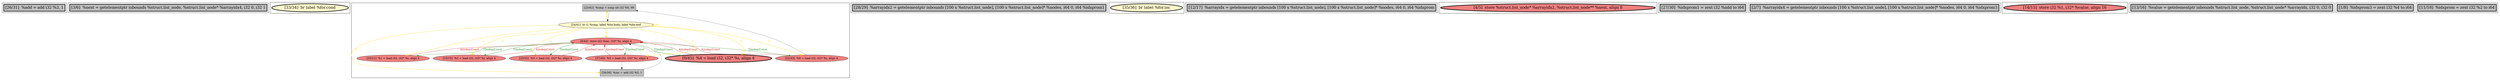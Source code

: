 
digraph G {





subgraph cluster13 {


node729 [penwidth=3.0,fontsize=20,fillcolor=grey,label="[26/31]  %add = add i32 %3, 1",shape=rectangle,style=filled ]



}

subgraph cluster11 {


node727 [penwidth=3.0,fontsize=20,fillcolor=grey,label="[3/6]  %next = getelementptr inbounds %struct.list_node, %struct.list_node* %arrayidx4, i32 0, i32 1",shape=rectangle,style=filled ]



}

subgraph cluster10 {


node726 [penwidth=3.0,fontsize=20,fillcolor=lemonchiffon,label="[33/34]  br label %for.cond",shape=ellipse,style=filled ]



}

subgraph cluster9 {


node723 [fillcolor=grey,label="[23/42]  %cmp = icmp ult i32 %0, 99",shape=rectangle,style=filled ]
node722 [fillcolor=lightcoral,label="[22/43]  %0 = load i32, i32* %i, align 4",shape=ellipse,style=filled ]
node724 [fillcolor=lightcoral,label="[37/40]  %5 = load i32, i32* %i, align 4",shape=ellipse,style=filled ]
node717 [fillcolor=grey,label="[38/39]  %inc = add i32 %5, 1",shape=rectangle,style=filled ]
node719 [penwidth=3.0,fontsize=20,fillcolor=lightcoral,label="[0/45]  %4 = load i32, i32* %i, align 4",shape=ellipse,style=filled ]
node721 [fillcolor=lemonchiffon,label="[24/41]  br i1 %cmp, label %for.body, label %for.end",shape=ellipse,style=filled ]
node716 [fillcolor=lightcoral,label="[20/21]  %1 = load i32, i32* %i, align 4",shape=ellipse,style=filled ]
node718 [fillcolor=lightcoral,label="[10/19]  %2 = load i32, i32* %i, align 4",shape=ellipse,style=filled ]
node725 [fillcolor=lightcoral,label="[25/32]  %3 = load i32, i32* %i, align 4",shape=ellipse,style=filled ]
node720 [fillcolor=lightcoral,label="[9/44]  store i32 %inc, i32* %i, align 4",shape=ellipse,style=filled ]

node721->node721 [style=solid,color=gold,label="C",penwidth=1.0,fontcolor=gold ]
node720->node724 [style=solid,color=forestgreen,label="T|indep|Const",penwidth=1.0,fontcolor=forestgreen ]
node720->node725 [style=solid,color=forestgreen,label="T|indep|Const",penwidth=1.0,fontcolor=forestgreen ]
node721->node720 [style=solid,color=gold,label="C",penwidth=1.0,fontcolor=gold ]
node717->node720 [style=solid,color=black,label="",penwidth=0.5,fontcolor=black ]
node724->node720 [style=solid,color=firebrick3,label="A|indep|Const",penwidth=1.0,fontcolor=firebrick3 ]
node720->node718 [style=solid,color=forestgreen,label="T|indep|Const",penwidth=1.0,fontcolor=forestgreen ]
node720->node719 [style=solid,color=forestgreen,label="T|indep|Const",penwidth=1.0,fontcolor=forestgreen ]
node724->node717 [style=solid,color=black,label="",penwidth=0.5,fontcolor=black ]
node721->node723 [style=solid,color=gold,label="C",penwidth=1.0,fontcolor=gold ]
node718->node720 [style=solid,color=firebrick3,label="A|indep|Const",penwidth=1.0,fontcolor=firebrick3 ]
node723->node721 [style=solid,color=black,label="",penwidth=0.5,fontcolor=black ]
node722->node723 [style=solid,color=black,label="",penwidth=0.5,fontcolor=black ]
node716->node720 [style=solid,color=firebrick3,label="A|indep|Const",penwidth=1.0,fontcolor=firebrick3 ]
node721->node722 [style=solid,color=gold,label="C",penwidth=1.0,fontcolor=gold ]
node720->node722 [style=solid,color=forestgreen,label="T|indep|Const",penwidth=1.0,fontcolor=forestgreen ]
node721->node724 [style=solid,color=gold,label="C",penwidth=1.0,fontcolor=gold ]
node721->node719 [style=solid,color=gold,label="C",penwidth=1.0,fontcolor=gold ]
node721->node725 [style=solid,color=gold,label="C",penwidth=1.0,fontcolor=gold ]
node719->node720 [style=solid,color=firebrick3,label="A|indep|Const",penwidth=1.0,fontcolor=firebrick3 ]
node721->node717 [style=solid,color=gold,label="C",penwidth=1.0,fontcolor=gold ]
node721->node716 [style=solid,color=gold,label="C",penwidth=1.0,fontcolor=gold ]
node720->node716 [style=solid,color=forestgreen,label="T|indep|Const",penwidth=1.0,fontcolor=forestgreen ]
node721->node718 [style=solid,color=gold,label="C",penwidth=1.0,fontcolor=gold ]
node725->node720 [style=solid,color=firebrick3,label="A|indep|Const",penwidth=1.0,fontcolor=firebrick3 ]
node722->node720 [style=solid,color=firebrick3,label="A|indep|Const",penwidth=1.0,fontcolor=firebrick3 ]


}

subgraph cluster8 {


node715 [penwidth=3.0,fontsize=20,fillcolor=grey,label="[28/29]  %arrayidx2 = getelementptr inbounds [100 x %struct.list_node], [100 x %struct.list_node]* %nodes, i64 0, i64 %idxprom1",shape=rectangle,style=filled ]



}

subgraph cluster7 {


node714 [penwidth=3.0,fontsize=20,fillcolor=lemonchiffon,label="[35/36]  br label %for.inc",shape=ellipse,style=filled ]



}

subgraph cluster6 {


node713 [penwidth=3.0,fontsize=20,fillcolor=grey,label="[12/17]  %arrayidx = getelementptr inbounds [100 x %struct.list_node], [100 x %struct.list_node]* %nodes, i64 0, i64 %idxprom",shape=rectangle,style=filled ]



}

subgraph cluster0 {


node707 [penwidth=3.0,fontsize=20,fillcolor=lightcoral,label="[4/5]  store %struct.list_node* %arrayidx2, %struct.list_node** %next, align 8",shape=ellipse,style=filled ]



}

subgraph cluster12 {


node728 [penwidth=3.0,fontsize=20,fillcolor=grey,label="[27/30]  %idxprom1 = zext i32 %add to i64",shape=rectangle,style=filled ]



}

subgraph cluster5 {


node712 [penwidth=3.0,fontsize=20,fillcolor=grey,label="[2/7]  %arrayidx4 = getelementptr inbounds [100 x %struct.list_node], [100 x %struct.list_node]* %nodes, i64 0, i64 %idxprom3",shape=rectangle,style=filled ]



}

subgraph cluster1 {


node708 [penwidth=3.0,fontsize=20,fillcolor=lightcoral,label="[14/15]  store i32 %1, i32* %value, align 16",shape=ellipse,style=filled ]



}

subgraph cluster2 {


node709 [penwidth=3.0,fontsize=20,fillcolor=grey,label="[13/16]  %value = getelementptr inbounds %struct.list_node, %struct.list_node* %arrayidx, i32 0, i32 0",shape=rectangle,style=filled ]



}

subgraph cluster3 {


node710 [penwidth=3.0,fontsize=20,fillcolor=grey,label="[1/8]  %idxprom3 = zext i32 %4 to i64",shape=rectangle,style=filled ]



}

subgraph cluster4 {


node711 [penwidth=3.0,fontsize=20,fillcolor=grey,label="[11/18]  %idxprom = zext i32 %2 to i64",shape=rectangle,style=filled ]



}

}
